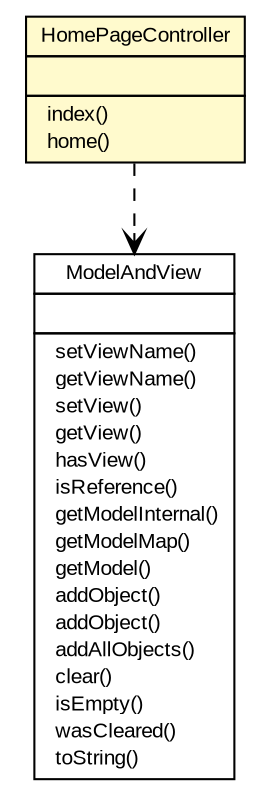 #!/usr/local/bin/dot
#
# Class diagram 
# Generated by UmlGraph version 4.6 (http://www.spinellis.gr/sw/umlgraph)
#

digraph G {
	edge [fontname="arial",fontsize=10,labelfontname="arial",labelfontsize=10];
	node [fontname="arial",fontsize=10,shape=plaintext];
	// com.wakaleo.gameoflife.webtests.controllers.HomePageController
	c4 [label=<<table border="0" cellborder="1" cellspacing="0" cellpadding="2" port="p" bgcolor="lemonChiffon" href="./HomePageController.html">
		<tr><td><table border="0" cellspacing="0" cellpadding="1">
			<tr><td> HomePageController </td></tr>
		</table></td></tr>
		<tr><td><table border="0" cellspacing="0" cellpadding="1">
			<tr><td align="left">  </td></tr>
		</table></td></tr>
		<tr><td><table border="0" cellspacing="0" cellpadding="1">
			<tr><td align="left">  index() </td></tr>
			<tr><td align="left">  home() </td></tr>
		</table></td></tr>
		</table>>, fontname="arial", fontcolor="black", fontsize=10.0];
	// com.wakaleo.gameoflife.webtests.controllers.HomePageController DEPEND org.springframework.web.servlet.ModelAndView
	c4:p -> c14:p [taillabel="", label="", headlabel="", fontname="arial", fontcolor="black", fontsize=10.0, color="black", arrowhead=open, style=dashed];
	// org.springframework.web.servlet.ModelAndView
	c14 [label=<<table border="0" cellborder="1" cellspacing="0" cellpadding="2" port="p" href="http://java.sun.com/j2se/1.4.2/docs/api/org/springframework/web/servlet/ModelAndView.html">
		<tr><td><table border="0" cellspacing="0" cellpadding="1">
			<tr><td> ModelAndView </td></tr>
		</table></td></tr>
		<tr><td><table border="0" cellspacing="0" cellpadding="1">
			<tr><td align="left">  </td></tr>
		</table></td></tr>
		<tr><td><table border="0" cellspacing="0" cellpadding="1">
			<tr><td align="left">  setViewName() </td></tr>
			<tr><td align="left">  getViewName() </td></tr>
			<tr><td align="left">  setView() </td></tr>
			<tr><td align="left">  getView() </td></tr>
			<tr><td align="left">  hasView() </td></tr>
			<tr><td align="left">  isReference() </td></tr>
			<tr><td align="left">  getModelInternal() </td></tr>
			<tr><td align="left">  getModelMap() </td></tr>
			<tr><td align="left">  getModel() </td></tr>
			<tr><td align="left">  addObject() </td></tr>
			<tr><td align="left">  addObject() </td></tr>
			<tr><td align="left">  addAllObjects() </td></tr>
			<tr><td align="left">  clear() </td></tr>
			<tr><td align="left">  isEmpty() </td></tr>
			<tr><td align="left">  wasCleared() </td></tr>
			<tr><td align="left">  toString() </td></tr>
		</table></td></tr>
		</table>>, fontname="arial", fontcolor="black", fontsize=10.0];
}

